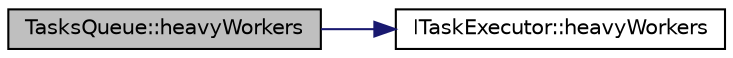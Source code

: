 digraph "TasksQueue::heavyWorkers"
{
 // LATEX_PDF_SIZE
  edge [fontname="Helvetica",fontsize="10",labelfontname="Helvetica",labelfontsize="10"];
  node [fontname="Helvetica",fontsize="10",shape=record];
  rankdir="LR";
  Node1 [label="TasksQueue::heavyWorkers",height=0.2,width=0.4,color="black", fillcolor="grey75", style="filled", fontcolor="black",tooltip=" "];
  Node1 -> Node2 [color="midnightblue",fontsize="10",style="solid",fontname="Helvetica"];
  Node2 [label="ITaskExecutor::heavyWorkers",height=0.2,width=0.4,color="black", fillcolor="white", style="filled",URL="$struct_i_task_executor.html#a4ebae2d6c2c03c61fa3cbc03632a7867",tooltip=" "];
}

